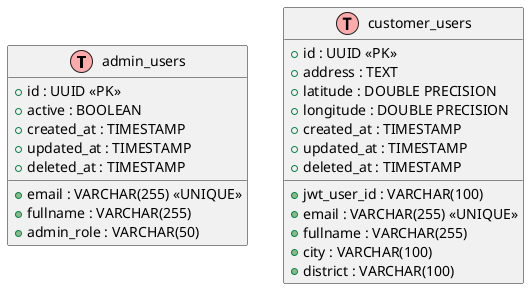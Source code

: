 @startuml
!define TABLE(x) class x << (T,#FFAAAA) >>

TABLE(admin_users) {
  + id : UUID <<PK>>
  + email : VARCHAR(255) <<UNIQUE>>
  + fullname : VARCHAR(255)
  + admin_role : VARCHAR(50)
  + active : BOOLEAN
  + created_at : TIMESTAMP
  + updated_at : TIMESTAMP
  + deleted_at : TIMESTAMP
}

TABLE(customer_users) {
  + id : UUID <<PK>>
  + jwt_user_id : VARCHAR(100)
  + email : VARCHAR(255) <<UNIQUE>>
  + fullname : VARCHAR(255)
  + address : TEXT
  + city : VARCHAR(100)
  + district : VARCHAR(100)
  + latitude : DOUBLE PRECISION
  + longitude : DOUBLE PRECISION
  + created_at : TIMESTAMP
  + updated_at : TIMESTAMP
  + deleted_at : TIMESTAMP
}

@enduml